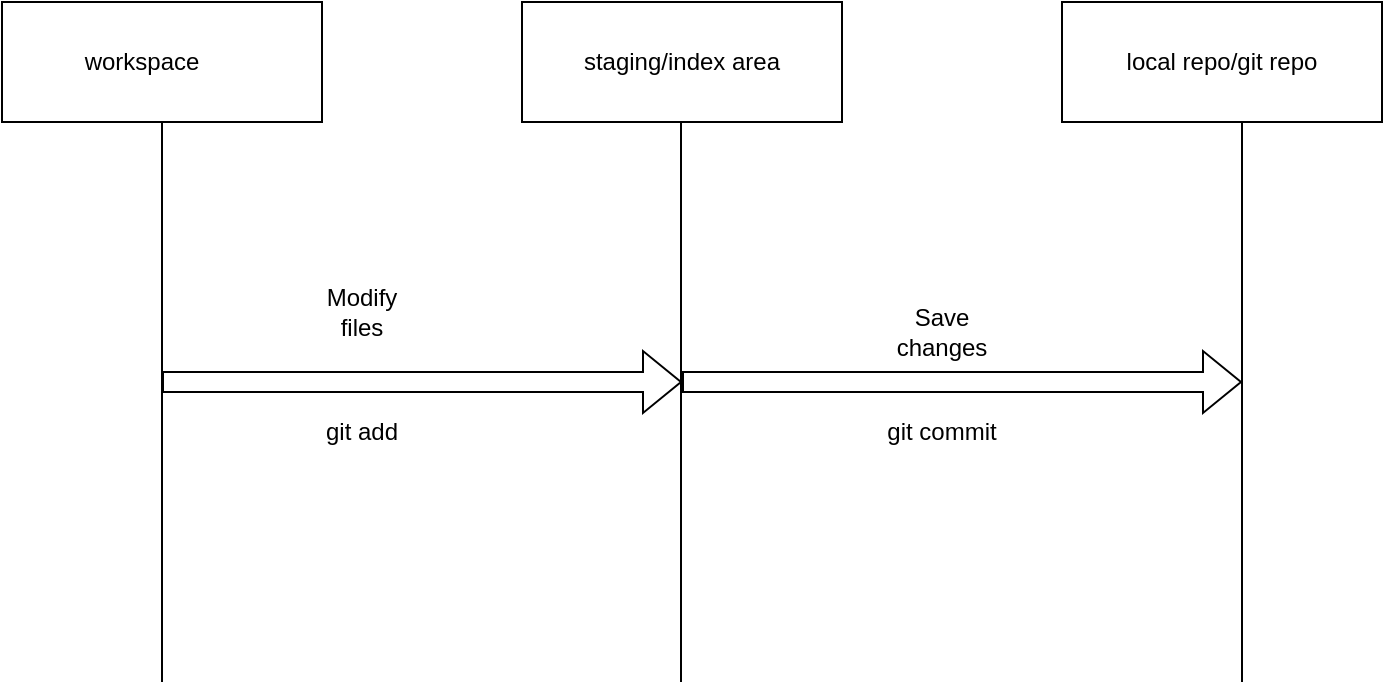 <mxfile version="20.3.0" type="device"><diagram id="D585yXnH74kI8I5CJ3C1" name="Page-1"><mxGraphModel dx="782" dy="539" grid="1" gridSize="10" guides="1" tooltips="1" connect="1" arrows="1" fold="1" page="1" pageScale="1" pageWidth="850" pageHeight="1100" math="0" shadow="0"><root><mxCell id="0"/><mxCell id="1" parent="0"/><mxCell id="aDWUhyOkpHkdSSC4Fnqu-1" value="" style="rounded=0;whiteSpace=wrap;html=1;" vertex="1" parent="1"><mxGeometry x="60" y="70" width="160" height="60" as="geometry"/></mxCell><mxCell id="aDWUhyOkpHkdSSC4Fnqu-2" value="staging/index area" style="rounded=0;whiteSpace=wrap;html=1;" vertex="1" parent="1"><mxGeometry x="320" y="70" width="160" height="60" as="geometry"/></mxCell><mxCell id="aDWUhyOkpHkdSSC4Fnqu-3" value="local repo/git repo" style="rounded=0;whiteSpace=wrap;html=1;" vertex="1" parent="1"><mxGeometry x="590" y="70" width="160" height="60" as="geometry"/></mxCell><mxCell id="aDWUhyOkpHkdSSC4Fnqu-4" value="workspace" style="text;html=1;strokeColor=none;fillColor=none;align=center;verticalAlign=middle;whiteSpace=wrap;rounded=0;" vertex="1" parent="1"><mxGeometry x="100" y="85" width="60" height="30" as="geometry"/></mxCell><mxCell id="aDWUhyOkpHkdSSC4Fnqu-5" value="" style="endArrow=none;html=1;rounded=0;entryX=0.5;entryY=1;entryDx=0;entryDy=0;" edge="1" parent="1" target="aDWUhyOkpHkdSSC4Fnqu-1"><mxGeometry width="50" height="50" relative="1" as="geometry"><mxPoint x="140" y="410" as="sourcePoint"/><mxPoint x="420" y="250" as="targetPoint"/></mxGeometry></mxCell><mxCell id="aDWUhyOkpHkdSSC4Fnqu-7" value="" style="endArrow=none;html=1;rounded=0;entryX=0.5;entryY=1;entryDx=0;entryDy=0;" edge="1" parent="1"><mxGeometry width="50" height="50" relative="1" as="geometry"><mxPoint x="399.5" y="410" as="sourcePoint"/><mxPoint x="399.5" y="130" as="targetPoint"/></mxGeometry></mxCell><mxCell id="aDWUhyOkpHkdSSC4Fnqu-8" value="" style="endArrow=none;html=1;rounded=0;entryX=0.5;entryY=1;entryDx=0;entryDy=0;" edge="1" parent="1"><mxGeometry width="50" height="50" relative="1" as="geometry"><mxPoint x="680" y="410" as="sourcePoint"/><mxPoint x="680" y="130" as="targetPoint"/></mxGeometry></mxCell><mxCell id="aDWUhyOkpHkdSSC4Fnqu-9" value="" style="shape=flexArrow;endArrow=classic;html=1;rounded=0;" edge="1" parent="1"><mxGeometry width="50" height="50" relative="1" as="geometry"><mxPoint x="140" y="260" as="sourcePoint"/><mxPoint x="400" y="260" as="targetPoint"/><Array as="points"/></mxGeometry></mxCell><mxCell id="aDWUhyOkpHkdSSC4Fnqu-10" value="Modify files" style="text;html=1;strokeColor=none;fillColor=none;align=center;verticalAlign=middle;whiteSpace=wrap;rounded=0;" vertex="1" parent="1"><mxGeometry x="210" y="210" width="60" height="30" as="geometry"/></mxCell><mxCell id="aDWUhyOkpHkdSSC4Fnqu-11" value="git add" style="text;html=1;strokeColor=none;fillColor=none;align=center;verticalAlign=middle;whiteSpace=wrap;rounded=0;" vertex="1" parent="1"><mxGeometry x="210" y="270" width="60" height="30" as="geometry"/></mxCell><mxCell id="aDWUhyOkpHkdSSC4Fnqu-12" value="" style="shape=flexArrow;endArrow=classic;html=1;rounded=0;" edge="1" parent="1"><mxGeometry width="50" height="50" relative="1" as="geometry"><mxPoint x="400" y="260" as="sourcePoint"/><mxPoint x="680" y="260" as="targetPoint"/><Array as="points"/></mxGeometry></mxCell><mxCell id="aDWUhyOkpHkdSSC4Fnqu-13" value="Save changes" style="text;html=1;strokeColor=none;fillColor=none;align=center;verticalAlign=middle;whiteSpace=wrap;rounded=0;" vertex="1" parent="1"><mxGeometry x="500" y="220" width="60" height="30" as="geometry"/></mxCell><mxCell id="aDWUhyOkpHkdSSC4Fnqu-14" value="git commit" style="text;html=1;strokeColor=none;fillColor=none;align=center;verticalAlign=middle;whiteSpace=wrap;rounded=0;" vertex="1" parent="1"><mxGeometry x="500" y="270" width="60" height="30" as="geometry"/></mxCell></root></mxGraphModel></diagram></mxfile>